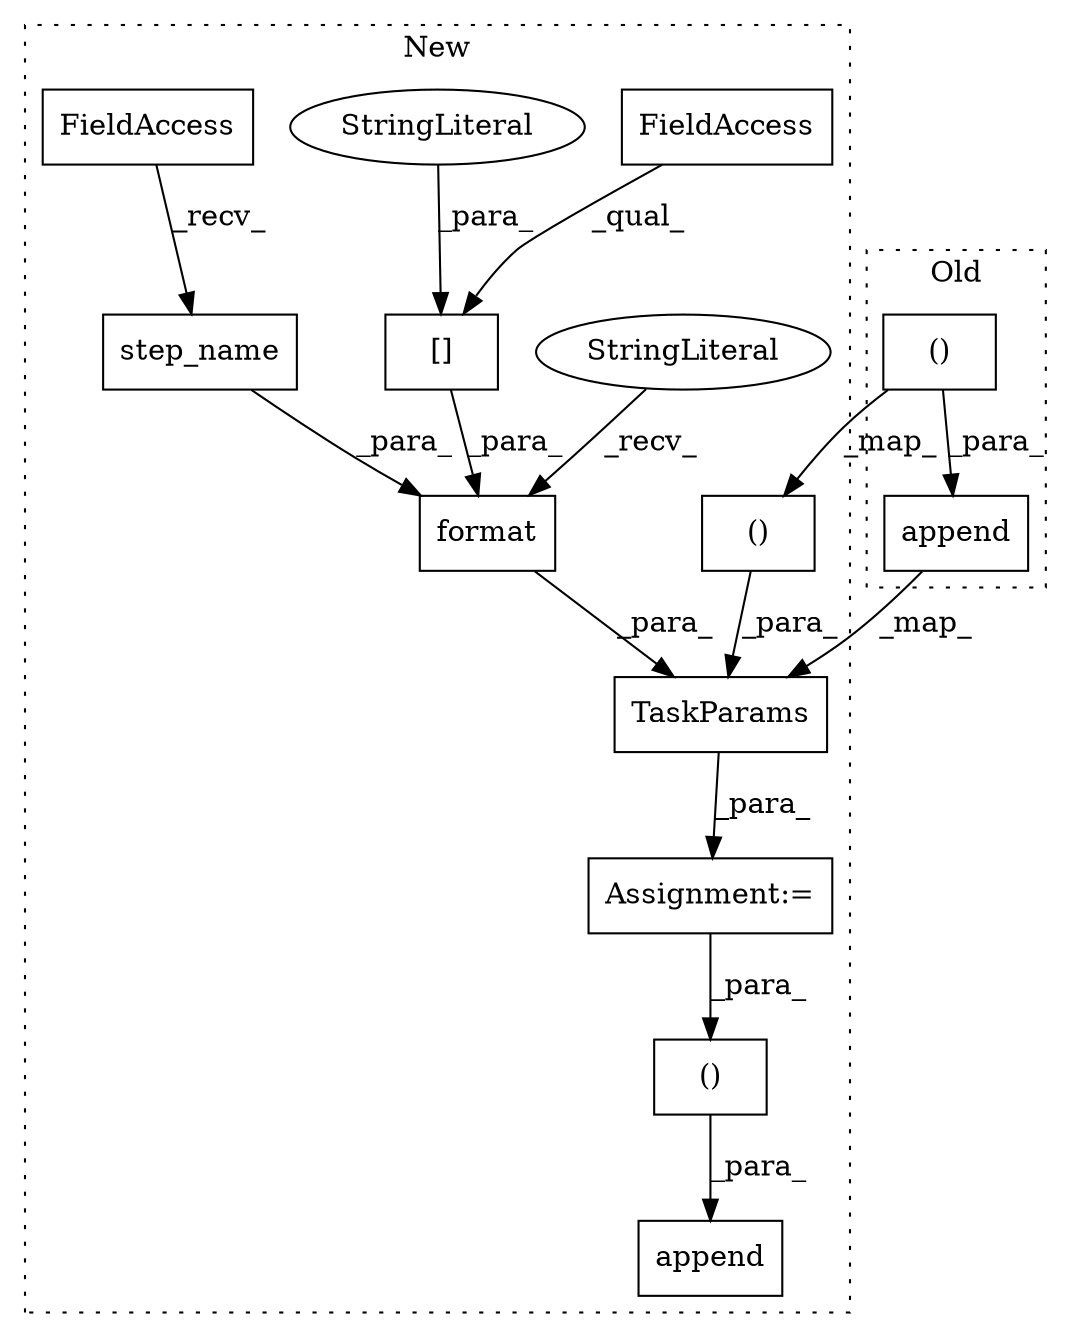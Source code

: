 digraph G {
subgraph cluster0 {
1 [label="append" a="32" s="55056,55402" l="7,1" shape="box"];
14 [label="()" a="106" s="55106" l="285" shape="box"];
label = "Old";
style="dotted";
}
subgraph cluster1 {
2 [label="TaskParams" a="32" s="55934,56304" l="11,2" shape="box"];
3 [label="step_name" a="32" s="55978" l="11" shape="box"];
4 [label="format" a="32" s="55961,56012" l="7,1" shape="box"];
5 [label="[]" a="2" s="55990,56011" l="13,1" shape="box"];
6 [label="Assignment:=" a="7" s="55933" l="1" shape="box"];
7 [label="StringLiteral" a="45" s="55945" l="15" shape="ellipse"];
8 [label="StringLiteral" a="45" s="56003" l="8" shape="ellipse"];
9 [label="append" a="32" s="56330,56420" l="7,1" shape="box"];
10 [label="()" a="106" s="56380" l="29" shape="box"];
11 [label="FieldAccess" a="22" s="55968" l="9" shape="box"];
12 [label="FieldAccess" a="22" s="55990" l="12" shape="box"];
13 [label="()" a="106" s="56019" l="285" shape="box"];
label = "New";
style="dotted";
}
1 -> 2 [label="_map_"];
2 -> 6 [label="_para_"];
3 -> 4 [label="_para_"];
4 -> 2 [label="_para_"];
5 -> 4 [label="_para_"];
6 -> 10 [label="_para_"];
7 -> 4 [label="_recv_"];
8 -> 5 [label="_para_"];
10 -> 9 [label="_para_"];
11 -> 3 [label="_recv_"];
12 -> 5 [label="_qual_"];
13 -> 2 [label="_para_"];
14 -> 13 [label="_map_"];
14 -> 1 [label="_para_"];
}